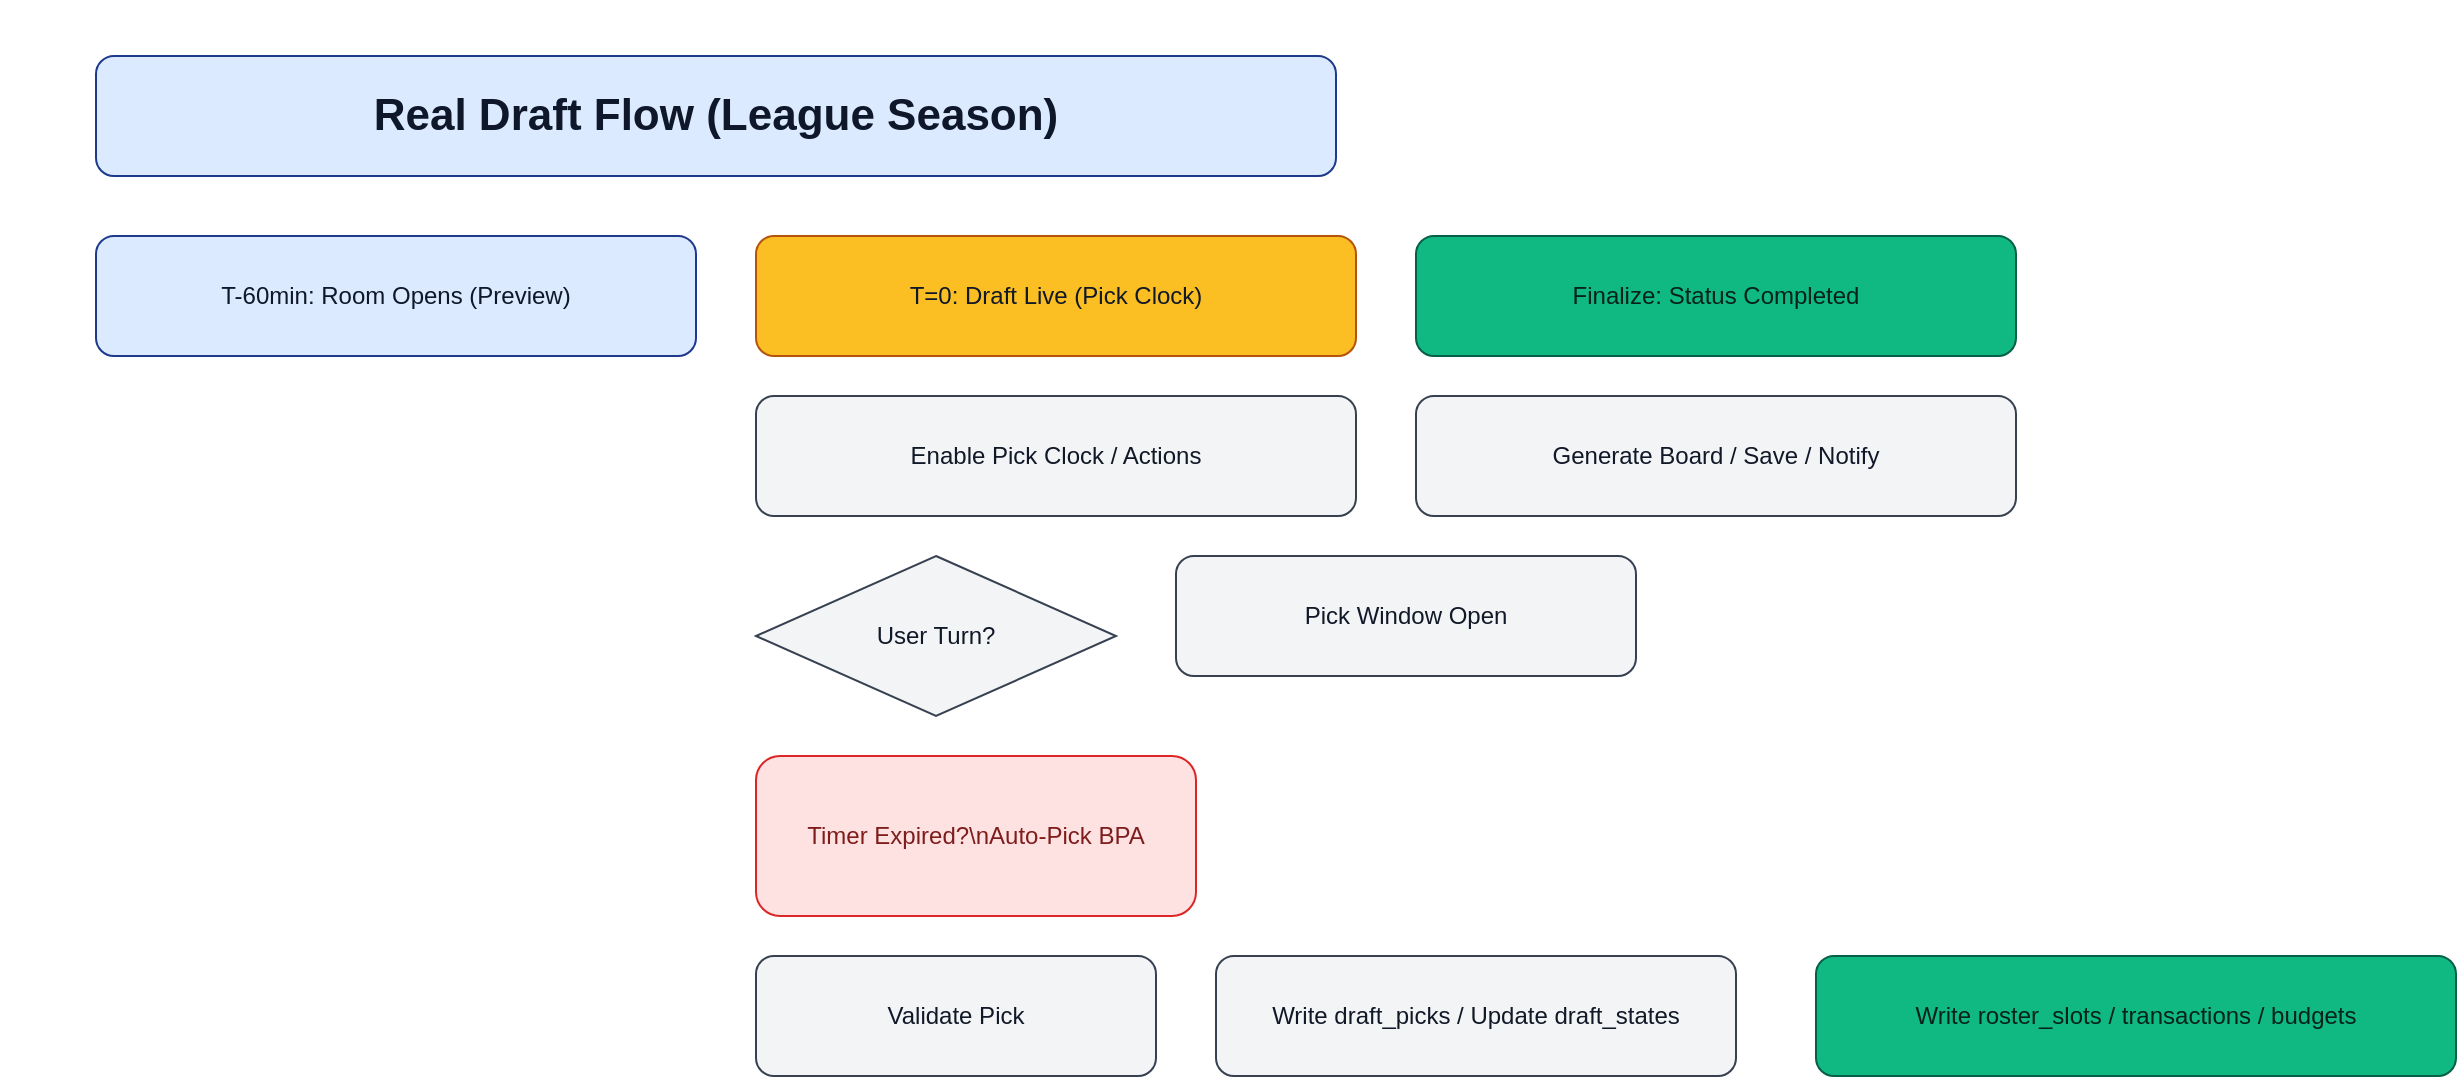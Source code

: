 <mxfile version="22.0.0" editor="www.diagrams.net">
  <diagram id="real-draft-flow" name="Real Draft Flow">
    <mxGraphModel dx="1280" dy="720" grid="1" gridSize="10" guides="1" tooltips="1" connect="1" arrows="1" fold="1" page="1" pageScale="1" pageWidth="1920" pageHeight="1080" background="#FFFFFF">
      <root>
        <mxCell id="0"/>
        <mxCell id="1" parent="0"/>

        <mxCell id="title" value="Real Draft Flow (League Season)" style="rounded=1;whiteSpace=wrap;html=1;fontSize=22;fontStyle=1;fillColor=#DBEAFE;strokeColor=#1E3A8A;fontColor=#0F172A;align=center;verticalAlign=middle;" vertex="1" parent="1">
          <mxGeometry x="40" y="20" width="620" height="60" as="geometry"/>
        </mxCell>

        <!-- Timing phases -->
        <mxCell id="t1" value="T-60min: Room Opens (Preview)" style="rounded=1;whiteSpace=wrap;html=1;fillColor=#DBEAFE;strokeColor=#1E3A8A;fontColor=#0F172A;" vertex="1" parent="1">
          <mxGeometry x="40" y="110" width="300" height="60" as="geometry"/>
        </mxCell>
        <mxCell id="t2" value="T=0: Draft Live (Pick Clock)" style="rounded=1;whiteSpace=wrap;html=1;fillColor=#FBBF24;strokeColor=#B45309;fontColor=#111827;" vertex="1" parent="1">
          <mxGeometry x="370" y="110" width="300" height="60" as="geometry"/>
        </mxCell>
        <mxCell id="t3" value="Finalize: Status Completed" style="rounded=1;whiteSpace=wrap;html=1;fillColor=#10B981;strokeColor=#065F46;fontColor=#06221B;" vertex="1" parent="1">
          <mxGeometry x="700" y="110" width="300" height="60" as="geometry"/>
        </mxCell>

        <!-- Live flow -->
        <mxCell id="l1" value="Enable Pick Clock / Actions" style="rounded=1;whiteSpace=wrap;html=1;fillColor=#F3F4F6;strokeColor=#374151;fontColor=#111827;" vertex="1" parent="1">
          <mxGeometry x="370" y="190" width="300" height="60" as="geometry"/>
        </mxCell>
        <mxCell id="l2" value="User Turn?" style="shape=rhombus;whiteSpace=wrap;html=1;fillColor=#F3F4F6;strokeColor=#374151;fontColor=#111827;" vertex="1" parent="1">
          <mxGeometry x="370" y="270" width="180" height="80" as="geometry"/>
        </mxCell>
        <mxCell id="l3" value="Pick Window Open" style="rounded=1;whiteSpace=wrap;html=1;fillColor=#F3F4F6;strokeColor=#374151;fontColor=#111827;" vertex="1" parent="1">
          <mxGeometry x="580" y="270" width="230" height="60" as="geometry"/>
        </mxCell>
        <mxCell id="l4" value="Timer Expired?\nAuto-Pick BPA" style="rounded=1;whiteSpace=wrap;html=1;fillColor=#FEE2E2;strokeColor=#DC2626;fontColor=#7F1D1D;" vertex="1" parent="1">
          <mxGeometry x="370" y="370" width="220" height="80" as="geometry"/>
        </mxCell>

        <mxCell id="c1" value="Validate Pick" style="rounded=1;whiteSpace=wrap;html=1;fillColor=#F3F4F6;strokeColor=#374151;fontColor=#111827;" vertex="1" parent="1">
          <mxGeometry x="370" y="470" width="200" height="60" as="geometry"/>
        </mxCell>
        <mxCell id="c2" value="Write draft_picks / Update draft_states" style="rounded=1;whiteSpace=wrap;html=1;fillColor=#F3F4F6;strokeColor=#374151;fontColor=#111827;" vertex="1" parent="1">
          <mxGeometry x="600" y="470" width="260" height="60" as="geometry"/>
        </mxCell>
        <mxCell id="c3" value="Write roster_slots / transactions / budgets" style="rounded=1;whiteSpace=wrap;html=1;fillColor=#10B981;strokeColor=#065F46;fontColor=#06221B;" vertex="1" parent="1">
          <mxGeometry x="900" y="470" width="320" height="60" as="geometry"/>
        </mxCell>

        <mxCell id="fin1" value="Generate Board / Save / Notify" style="rounded=1;whiteSpace=wrap;html=1;fillColor=#F3F4F6;strokeColor=#374151;fontColor=#111827;" vertex="1" parent="1">
          <mxGeometry x="700" y="190" width="300" height="60" as="geometry"/>
        </mxCell>

        <!-- Edges -->
        <mxCell id="e1" edge="1" parent="1" source="t1" target="t2" style="endArrow=block;strokeColor=#374151;"/>
        <mxCell id="e2" edge="1" parent="1" source="t2" target="l1" style="endArrow=block;strokeColor=#374151;"/>
        <mxCell id="e3" edge="1" parent="1" source="l1" target="l2" style="endArrow=block;strokeColor=#374151;"/>
        <mxCell id="e4" edge="1" parent="1" source="l2" target="l3" style="endArrow=block;strokeColor=#374151;"/>
        <mxCell id="e5" edge="1" parent="1" source="l2" target="l4" style="endArrow=block;strokeColor=#374151;"/>
        <mxCell id="e6" edge="1" parent="1" source="l3" target="c1" style="endArrow=block;strokeColor=#374151;"/>
        <mxCell id="e7" edge="1" parent="1" source="l4" target="c1" style="endArrow=block;strokeColor=#374151;"/>
        <mxCell id="e8" edge="1" parent="1" source="c1" target="c2" style="endArrow=block;strokeColor=#374151;"/>
        <mxCell id="e9" edge="1" parent="1" source="c2" target="c3" style="endArrow=block;strokeColor=#374151;"/>
        <mxCell id="e10" edge="1" parent="1" source="t3" target="fin1" style="endArrow=block;strokeColor=#374151;"/>

      </root>
    </mxGraphModel>
  </diagram>
</mxfile>